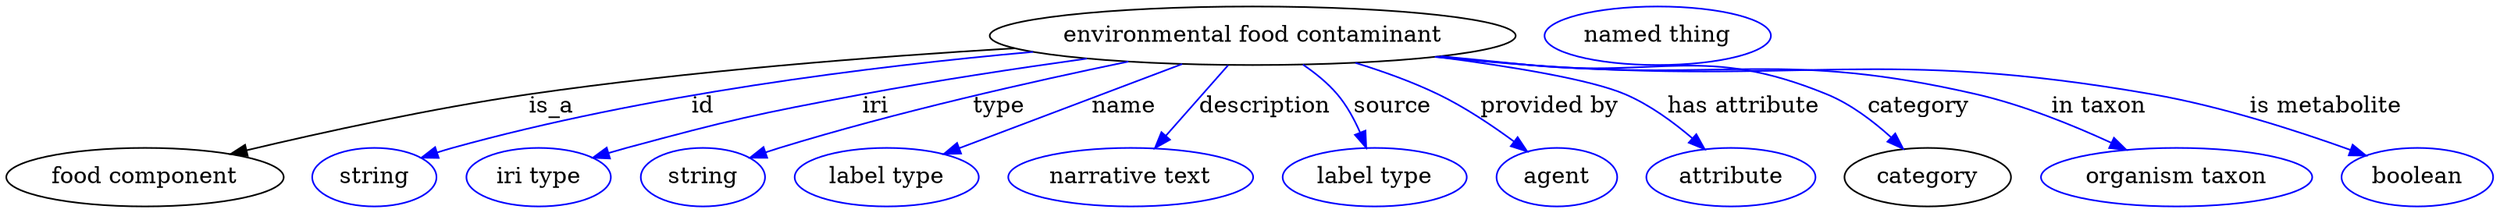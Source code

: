 digraph {
	graph [bb="0,0,1257.2,123"];
	node [label="\N"];
	"environmental food contaminant"	[height=0.5,
		label="environmental food contaminant",
		pos="630.89,105",
		width=3.5205];
	"food component"	[height=0.5,
		pos="68.894,18",
		width=1.9137];
	"environmental food contaminant" -> "food component"	[label=is_a,
		lp="275.89,61.5",
		pos="e,112.07,32.065 515.3,97.532 442.97,92.354 348.06,83.495 264.89,69 215.88,60.458 161.09,46.058 121.93,34.899"];
	id	[color=blue,
		height=0.5,
		label=string,
		pos="185.89,18",
		width=0.84854];
	"environmental food contaminant" -> id	[color=blue,
		label=id,
		lp="351.39,61.5",
		pos="e,209.34,29.713 524.26,95.167 441.3,86.145 324.17,68.655 225.89,36 223.51,35.209 221.08,34.336 218.64,33.417",
		style=solid];
	iri	[color=blue,
		height=0.5,
		label="iri type",
		pos="270.89,18",
		width=1.011];
	"environmental food contaminant" -> iri	[color=blue,
		label=iri,
		lp="443.39,61.5",
		pos="e,298.35,29.846 550.35,91.098 515.34,85.071 473.95,77.378 436.89,69 382.52,56.706 368.92,53.202 315.89,36 313.3,35.159 310.64,34.257 \
307.97,33.322",
		style=solid];
	type	[color=blue,
		height=0.5,
		label=string,
		pos="355.89,18",
		width=0.84854];
	"environmental food contaminant" -> type	[color=blue,
		label=type,
		lp="503.89,61.5",
		pos="e,379.85,29.642 570.75,89.089 522.82,76.613 454.3,57.443 395.89,36 393.68,35.188 391.42,34.322 389.14,33.426",
		style=solid];
	name	[color=blue,
		height=0.5,
		label="label type",
		pos="449.89,18",
		width=1.2638];
	"environmental food contaminant" -> name	[color=blue,
		label=name,
		lp="567.39,61.5",
		pos="e,478.15,32.27 596,87.611 564.9,73.009 519.51,51.692 487.59,36.704",
		style=solid];
	description	[color=blue,
		height=0.5,
		label="narrative text",
		pos="570.89,18",
		width=1.6068];
	"environmental food contaminant" -> description	[color=blue,
		label=description,
		lp="635.39,61.5",
		pos="e,582.81,35.885 618.75,86.799 610.16,74.622 598.49,58.089 588.82,44.398",
		style=solid];
	source	[color=blue,
		height=0.5,
		label="label type",
		pos="691.89,18",
		width=1.2638];
	"environmental food contaminant" -> source	[color=blue,
		label=source,
		lp="696.89,61.5",
		pos="e,686.41,36.158 653.17,86.94 659.12,81.645 665.2,75.483 669.89,69 675.04,61.902 679.33,53.412 682.72,45.461",
		style=solid];
	"provided by"	[color=blue,
		height=0.5,
		label=agent,
		pos="784.89,18",
		width=0.83048];
	"environmental food contaminant" -> "provided by"	[color=blue,
		label="provided by",
		lp="774.89,61.5",
		pos="e,768.67,33.274 677.65,88.104 691.3,82.752 706,76.268 718.89,69 733.65,60.682 748.8,49.43 760.86,39.707",
		style=solid];
	"has attribute"	[color=blue,
		height=0.5,
		label=attribute,
		pos="872.89,18",
		width=1.1193];
	"environmental food contaminant" -> "has attribute"	[color=blue,
		label="has attribute",
		lp="869.39,61.5",
		pos="e,857.85,35 730.43,93.847 757.71,88.662 786.69,80.83 811.89,69 826.06,62.352 839.73,51.677 850.53,41.895",
		style=solid];
	category	[height=0.5,
		pos="971.89,18",
		width=1.1374];
	"environmental food contaminant" -> category	[color=blue,
		label=category,
		lp="956.39,61.5",
		pos="e,956.34,34.851 722.69,92.5 802.57,82.472 905.8,69.451 906.89,69 922.29,62.653 937.2,51.664 948.84,41.601",
		style=solid];
	"in taxon"	[color=blue,
		height=0.5,
		label="organism taxon",
		pos="1096.9,18",
		width=1.8234];
	"environmental food contaminant" -> "in taxon"	[color=blue,
		label="in taxon",
		lp="1048.4,61.5",
		pos="e,1069,34.475 720.81,92.224 736.18,90.366 751.98,88.55 766.89,87 863.15,76.996 890.12,92.912 983.89,69 1010.3,62.259 1038.4,49.875 \
1059.9,39.119",
		style=solid];
	"is metabolite"	[color=blue,
		height=0.5,
		label=boolean,
		pos="1218.9,18",
		width=1.0652];
	"environmental food contaminant" -> "is metabolite"	[color=blue,
		label="is metabolite",
		lp="1163.4,61.5",
		pos="e,1191.9,30.945 719.32,92.088 735.14,90.202 751.49,88.411 766.89,87 903.44,74.489 940.32,95.321 1074.9,69 1112.5,61.639 1153.7,46.59 \
1182.3,34.915",
		style=solid];
	"named thing_category"	[color=blue,
		height=0.5,
		label="named thing",
		pos="830.89,105",
		width=1.5346];
}
